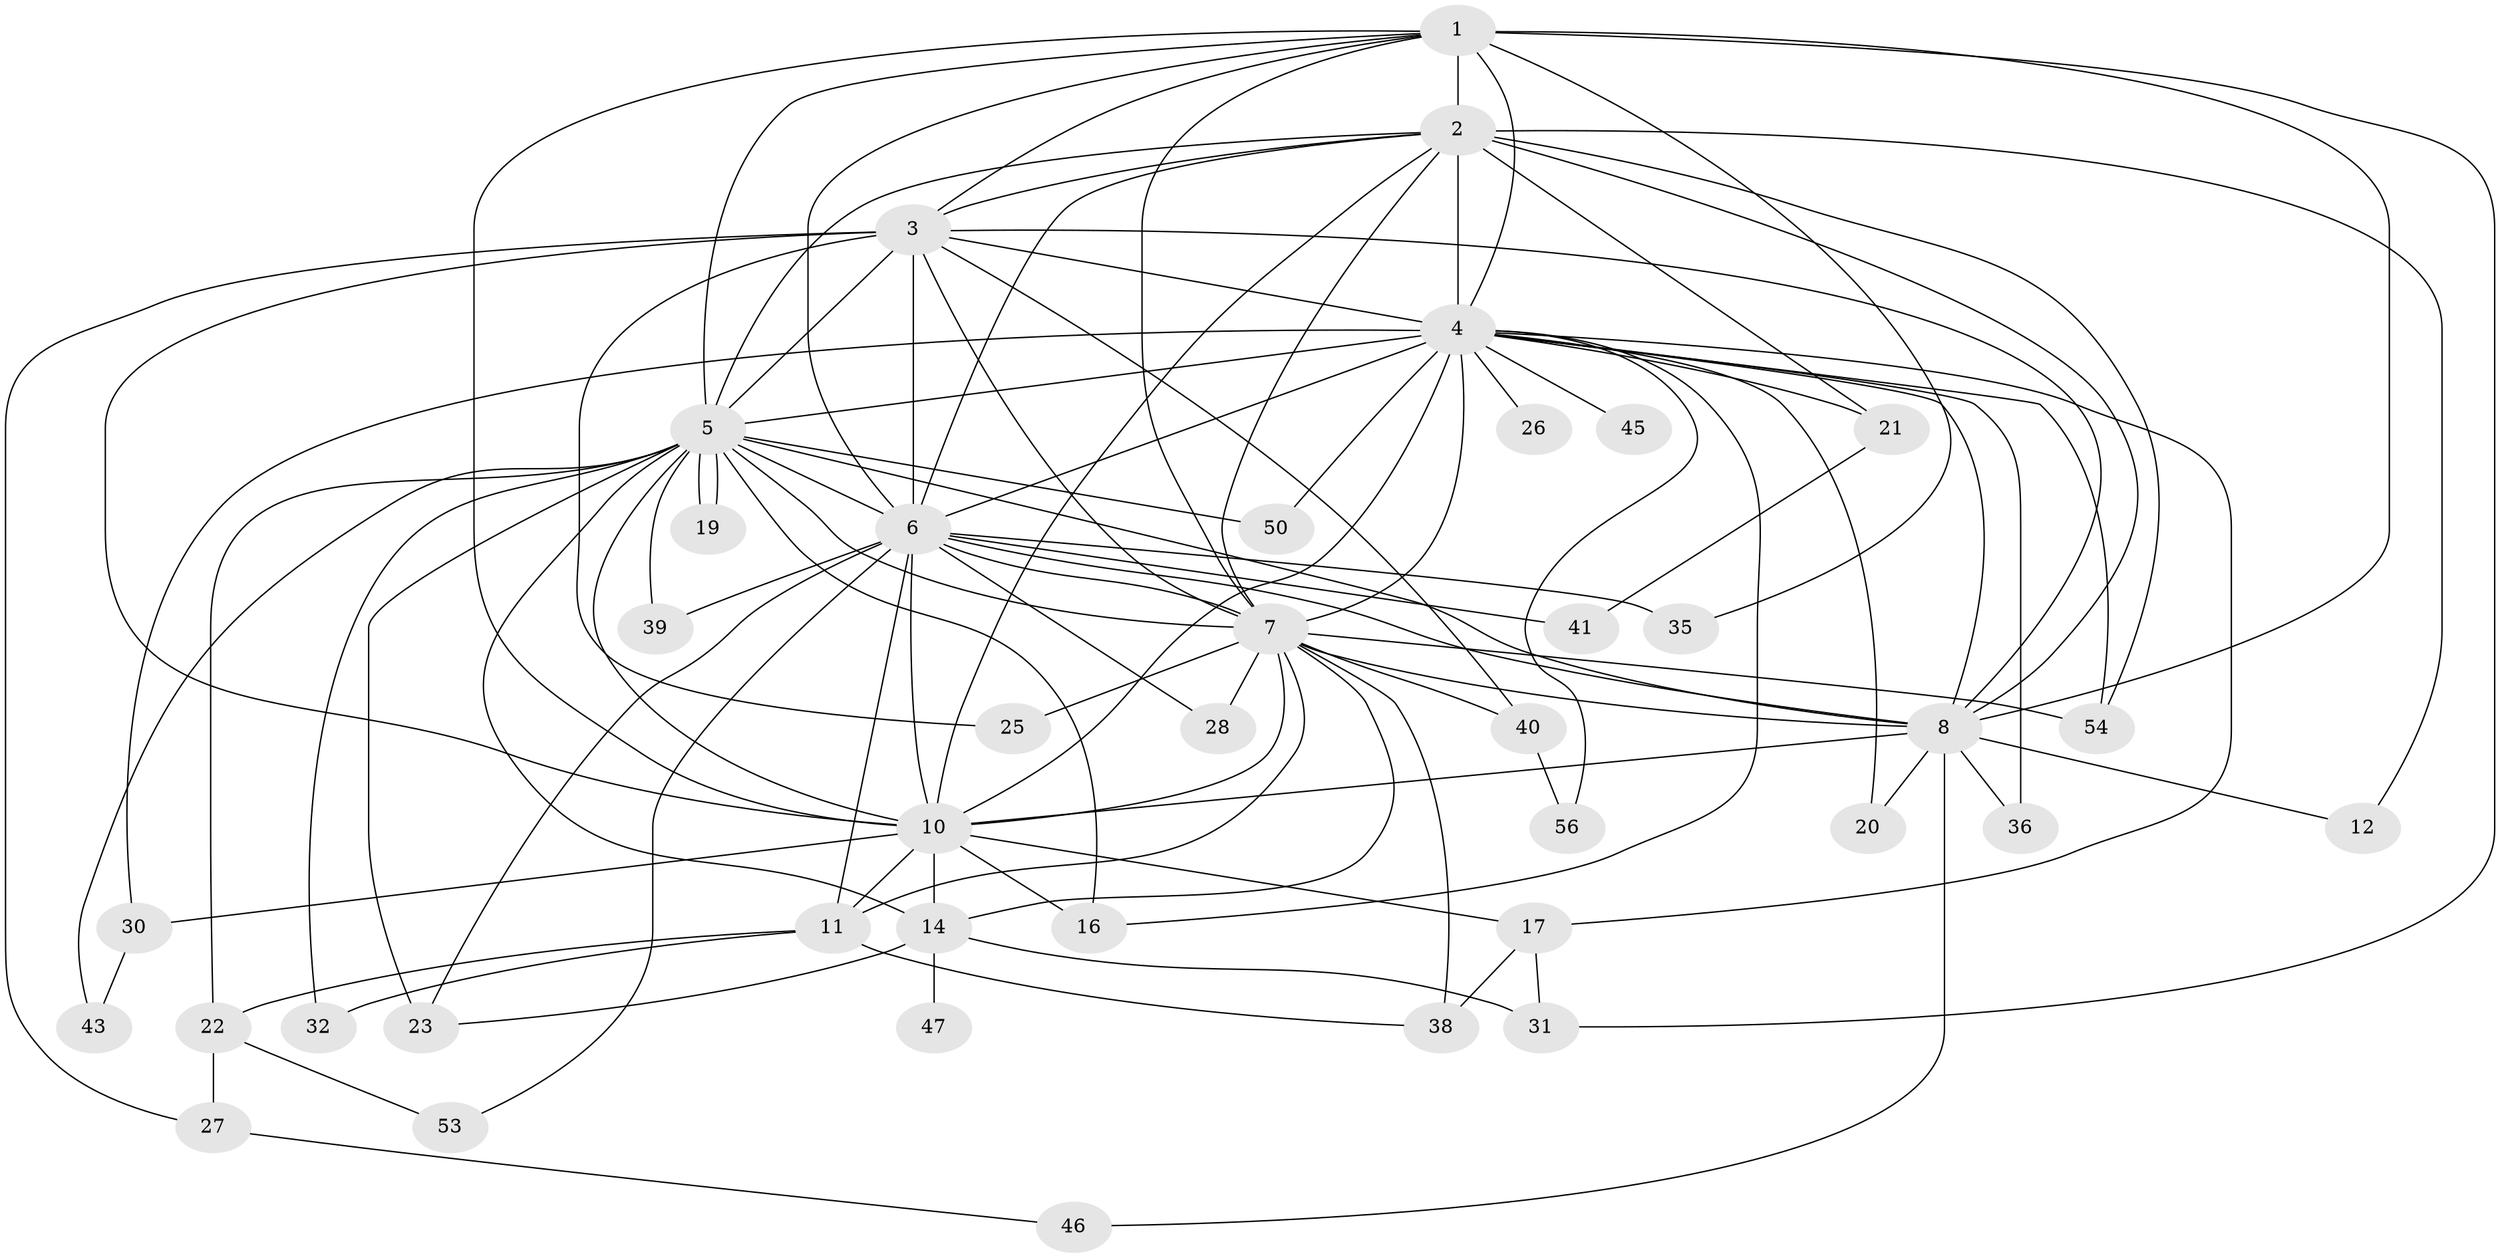 // Generated by graph-tools (version 1.1) at 2025/23/03/03/25 07:23:41]
// undirected, 40 vertices, 102 edges
graph export_dot {
graph [start="1"]
  node [color=gray90,style=filled];
  1 [super="+29"];
  2 [super="+18"];
  3 [super="+51"];
  4 [super="+9"];
  5 [super="+48"];
  6 [super="+24"];
  7 [super="+49"];
  8 [super="+44"];
  10 [super="+55"];
  11 [super="+13"];
  12;
  14 [super="+15"];
  16 [super="+33"];
  17 [super="+37"];
  19;
  20;
  21;
  22 [super="+42"];
  23 [super="+34"];
  25;
  26;
  27;
  28;
  30;
  31;
  32;
  35;
  36;
  38 [super="+52"];
  39;
  40;
  41;
  43;
  45;
  46;
  47;
  50;
  53;
  54 [super="+57"];
  56;
  1 -- 2;
  1 -- 3;
  1 -- 4 [weight=2];
  1 -- 5;
  1 -- 6;
  1 -- 7;
  1 -- 8;
  1 -- 10;
  1 -- 31;
  1 -- 35;
  2 -- 3;
  2 -- 4 [weight=3];
  2 -- 5;
  2 -- 6;
  2 -- 7;
  2 -- 8;
  2 -- 10;
  2 -- 12;
  2 -- 21;
  2 -- 54;
  3 -- 4 [weight=2];
  3 -- 5;
  3 -- 6 [weight=2];
  3 -- 7;
  3 -- 8;
  3 -- 10 [weight=2];
  3 -- 25;
  3 -- 27;
  3 -- 40;
  4 -- 5 [weight=2];
  4 -- 6 [weight=2];
  4 -- 7 [weight=3];
  4 -- 8 [weight=2];
  4 -- 10 [weight=2];
  4 -- 16;
  4 -- 17;
  4 -- 20;
  4 -- 26 [weight=2];
  4 -- 36;
  4 -- 50;
  4 -- 56;
  4 -- 54;
  4 -- 45;
  4 -- 21;
  4 -- 30;
  5 -- 6;
  5 -- 7;
  5 -- 8 [weight=2];
  5 -- 10;
  5 -- 14;
  5 -- 19;
  5 -- 19;
  5 -- 22 [weight=2];
  5 -- 23;
  5 -- 32;
  5 -- 39;
  5 -- 43;
  5 -- 50;
  5 -- 16;
  6 -- 7;
  6 -- 8 [weight=2];
  6 -- 10;
  6 -- 11;
  6 -- 28;
  6 -- 35;
  6 -- 39;
  6 -- 41;
  6 -- 53;
  6 -- 23;
  7 -- 8;
  7 -- 10;
  7 -- 11;
  7 -- 25;
  7 -- 28;
  7 -- 40;
  7 -- 54;
  7 -- 38;
  7 -- 14;
  8 -- 10;
  8 -- 12;
  8 -- 20;
  8 -- 36;
  8 -- 46;
  10 -- 14;
  10 -- 16;
  10 -- 17;
  10 -- 30;
  10 -- 11;
  11 -- 32;
  11 -- 38;
  11 -- 22;
  14 -- 31;
  14 -- 47 [weight=2];
  14 -- 23;
  17 -- 38;
  17 -- 31;
  21 -- 41;
  22 -- 27;
  22 -- 53;
  27 -- 46;
  30 -- 43;
  40 -- 56;
}
